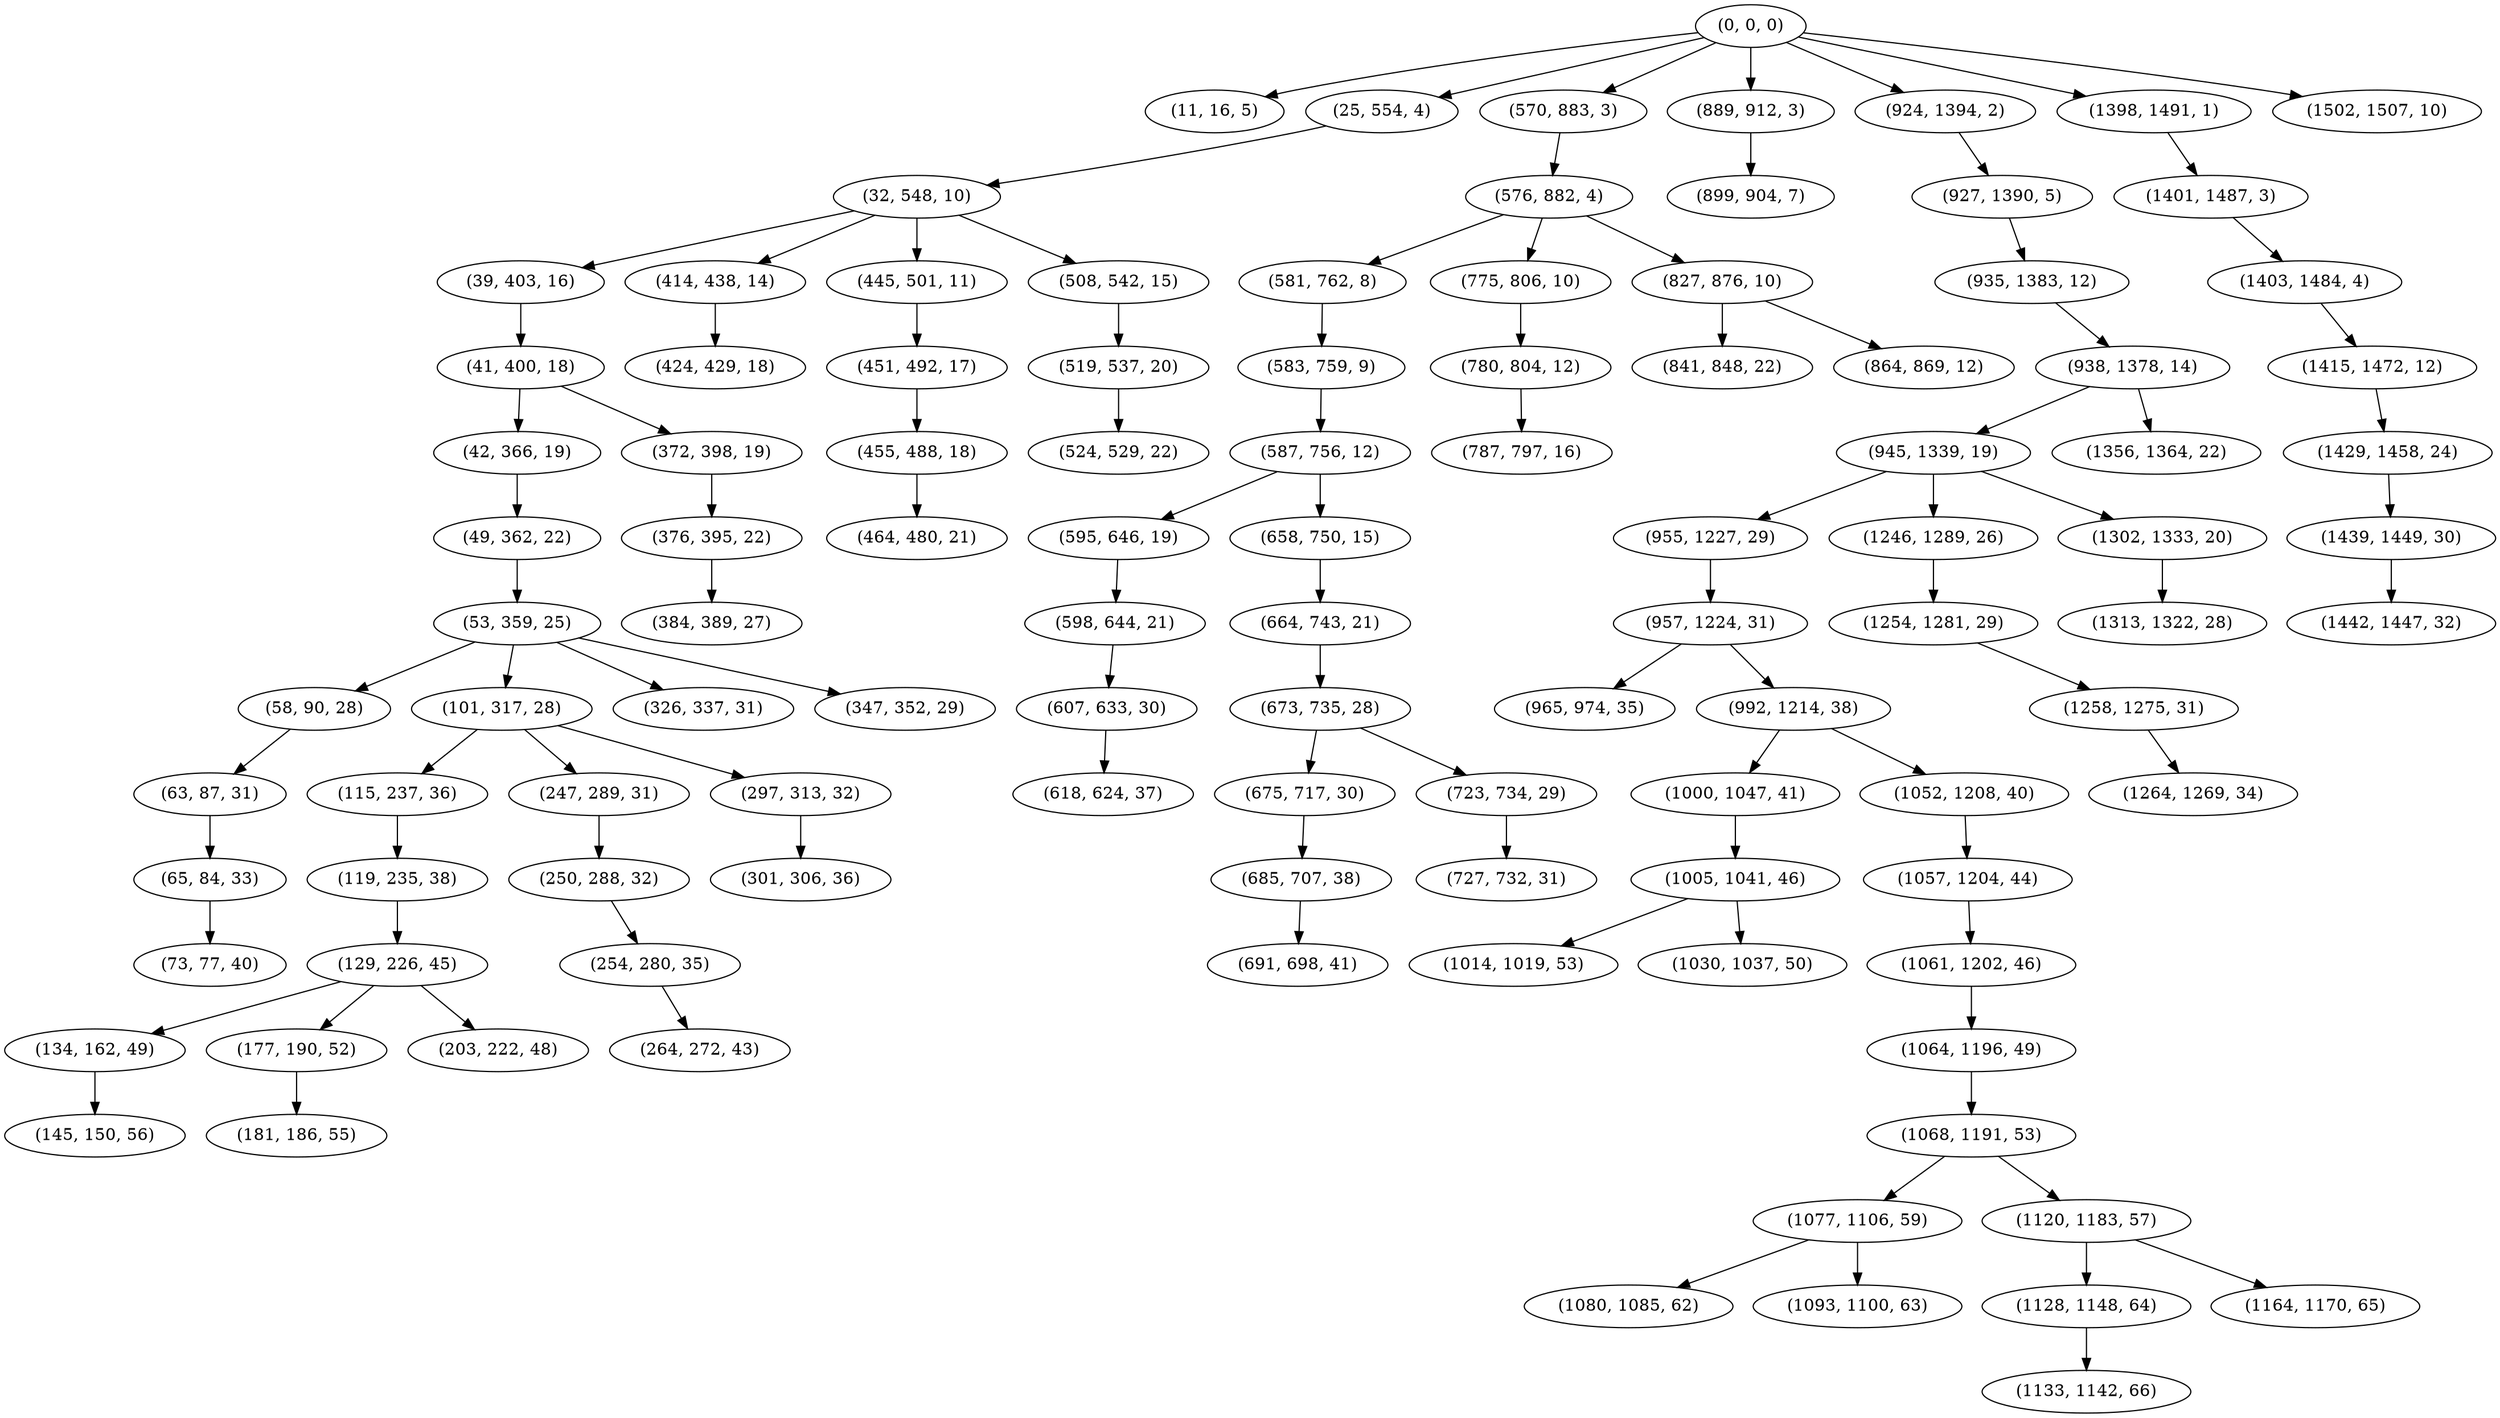 digraph tree {
    "(0, 0, 0)";
    "(11, 16, 5)";
    "(25, 554, 4)";
    "(32, 548, 10)";
    "(39, 403, 16)";
    "(41, 400, 18)";
    "(42, 366, 19)";
    "(49, 362, 22)";
    "(53, 359, 25)";
    "(58, 90, 28)";
    "(63, 87, 31)";
    "(65, 84, 33)";
    "(73, 77, 40)";
    "(101, 317, 28)";
    "(115, 237, 36)";
    "(119, 235, 38)";
    "(129, 226, 45)";
    "(134, 162, 49)";
    "(145, 150, 56)";
    "(177, 190, 52)";
    "(181, 186, 55)";
    "(203, 222, 48)";
    "(247, 289, 31)";
    "(250, 288, 32)";
    "(254, 280, 35)";
    "(264, 272, 43)";
    "(297, 313, 32)";
    "(301, 306, 36)";
    "(326, 337, 31)";
    "(347, 352, 29)";
    "(372, 398, 19)";
    "(376, 395, 22)";
    "(384, 389, 27)";
    "(414, 438, 14)";
    "(424, 429, 18)";
    "(445, 501, 11)";
    "(451, 492, 17)";
    "(455, 488, 18)";
    "(464, 480, 21)";
    "(508, 542, 15)";
    "(519, 537, 20)";
    "(524, 529, 22)";
    "(570, 883, 3)";
    "(576, 882, 4)";
    "(581, 762, 8)";
    "(583, 759, 9)";
    "(587, 756, 12)";
    "(595, 646, 19)";
    "(598, 644, 21)";
    "(607, 633, 30)";
    "(618, 624, 37)";
    "(658, 750, 15)";
    "(664, 743, 21)";
    "(673, 735, 28)";
    "(675, 717, 30)";
    "(685, 707, 38)";
    "(691, 698, 41)";
    "(723, 734, 29)";
    "(727, 732, 31)";
    "(775, 806, 10)";
    "(780, 804, 12)";
    "(787, 797, 16)";
    "(827, 876, 10)";
    "(841, 848, 22)";
    "(864, 869, 12)";
    "(889, 912, 3)";
    "(899, 904, 7)";
    "(924, 1394, 2)";
    "(927, 1390, 5)";
    "(935, 1383, 12)";
    "(938, 1378, 14)";
    "(945, 1339, 19)";
    "(955, 1227, 29)";
    "(957, 1224, 31)";
    "(965, 974, 35)";
    "(992, 1214, 38)";
    "(1000, 1047, 41)";
    "(1005, 1041, 46)";
    "(1014, 1019, 53)";
    "(1030, 1037, 50)";
    "(1052, 1208, 40)";
    "(1057, 1204, 44)";
    "(1061, 1202, 46)";
    "(1064, 1196, 49)";
    "(1068, 1191, 53)";
    "(1077, 1106, 59)";
    "(1080, 1085, 62)";
    "(1093, 1100, 63)";
    "(1120, 1183, 57)";
    "(1128, 1148, 64)";
    "(1133, 1142, 66)";
    "(1164, 1170, 65)";
    "(1246, 1289, 26)";
    "(1254, 1281, 29)";
    "(1258, 1275, 31)";
    "(1264, 1269, 34)";
    "(1302, 1333, 20)";
    "(1313, 1322, 28)";
    "(1356, 1364, 22)";
    "(1398, 1491, 1)";
    "(1401, 1487, 3)";
    "(1403, 1484, 4)";
    "(1415, 1472, 12)";
    "(1429, 1458, 24)";
    "(1439, 1449, 30)";
    "(1442, 1447, 32)";
    "(1502, 1507, 10)";
    "(0, 0, 0)" -> "(11, 16, 5)";
    "(0, 0, 0)" -> "(25, 554, 4)";
    "(0, 0, 0)" -> "(570, 883, 3)";
    "(0, 0, 0)" -> "(889, 912, 3)";
    "(0, 0, 0)" -> "(924, 1394, 2)";
    "(0, 0, 0)" -> "(1398, 1491, 1)";
    "(0, 0, 0)" -> "(1502, 1507, 10)";
    "(25, 554, 4)" -> "(32, 548, 10)";
    "(32, 548, 10)" -> "(39, 403, 16)";
    "(32, 548, 10)" -> "(414, 438, 14)";
    "(32, 548, 10)" -> "(445, 501, 11)";
    "(32, 548, 10)" -> "(508, 542, 15)";
    "(39, 403, 16)" -> "(41, 400, 18)";
    "(41, 400, 18)" -> "(42, 366, 19)";
    "(41, 400, 18)" -> "(372, 398, 19)";
    "(42, 366, 19)" -> "(49, 362, 22)";
    "(49, 362, 22)" -> "(53, 359, 25)";
    "(53, 359, 25)" -> "(58, 90, 28)";
    "(53, 359, 25)" -> "(101, 317, 28)";
    "(53, 359, 25)" -> "(326, 337, 31)";
    "(53, 359, 25)" -> "(347, 352, 29)";
    "(58, 90, 28)" -> "(63, 87, 31)";
    "(63, 87, 31)" -> "(65, 84, 33)";
    "(65, 84, 33)" -> "(73, 77, 40)";
    "(101, 317, 28)" -> "(115, 237, 36)";
    "(101, 317, 28)" -> "(247, 289, 31)";
    "(101, 317, 28)" -> "(297, 313, 32)";
    "(115, 237, 36)" -> "(119, 235, 38)";
    "(119, 235, 38)" -> "(129, 226, 45)";
    "(129, 226, 45)" -> "(134, 162, 49)";
    "(129, 226, 45)" -> "(177, 190, 52)";
    "(129, 226, 45)" -> "(203, 222, 48)";
    "(134, 162, 49)" -> "(145, 150, 56)";
    "(177, 190, 52)" -> "(181, 186, 55)";
    "(247, 289, 31)" -> "(250, 288, 32)";
    "(250, 288, 32)" -> "(254, 280, 35)";
    "(254, 280, 35)" -> "(264, 272, 43)";
    "(297, 313, 32)" -> "(301, 306, 36)";
    "(372, 398, 19)" -> "(376, 395, 22)";
    "(376, 395, 22)" -> "(384, 389, 27)";
    "(414, 438, 14)" -> "(424, 429, 18)";
    "(445, 501, 11)" -> "(451, 492, 17)";
    "(451, 492, 17)" -> "(455, 488, 18)";
    "(455, 488, 18)" -> "(464, 480, 21)";
    "(508, 542, 15)" -> "(519, 537, 20)";
    "(519, 537, 20)" -> "(524, 529, 22)";
    "(570, 883, 3)" -> "(576, 882, 4)";
    "(576, 882, 4)" -> "(581, 762, 8)";
    "(576, 882, 4)" -> "(775, 806, 10)";
    "(576, 882, 4)" -> "(827, 876, 10)";
    "(581, 762, 8)" -> "(583, 759, 9)";
    "(583, 759, 9)" -> "(587, 756, 12)";
    "(587, 756, 12)" -> "(595, 646, 19)";
    "(587, 756, 12)" -> "(658, 750, 15)";
    "(595, 646, 19)" -> "(598, 644, 21)";
    "(598, 644, 21)" -> "(607, 633, 30)";
    "(607, 633, 30)" -> "(618, 624, 37)";
    "(658, 750, 15)" -> "(664, 743, 21)";
    "(664, 743, 21)" -> "(673, 735, 28)";
    "(673, 735, 28)" -> "(675, 717, 30)";
    "(673, 735, 28)" -> "(723, 734, 29)";
    "(675, 717, 30)" -> "(685, 707, 38)";
    "(685, 707, 38)" -> "(691, 698, 41)";
    "(723, 734, 29)" -> "(727, 732, 31)";
    "(775, 806, 10)" -> "(780, 804, 12)";
    "(780, 804, 12)" -> "(787, 797, 16)";
    "(827, 876, 10)" -> "(841, 848, 22)";
    "(827, 876, 10)" -> "(864, 869, 12)";
    "(889, 912, 3)" -> "(899, 904, 7)";
    "(924, 1394, 2)" -> "(927, 1390, 5)";
    "(927, 1390, 5)" -> "(935, 1383, 12)";
    "(935, 1383, 12)" -> "(938, 1378, 14)";
    "(938, 1378, 14)" -> "(945, 1339, 19)";
    "(938, 1378, 14)" -> "(1356, 1364, 22)";
    "(945, 1339, 19)" -> "(955, 1227, 29)";
    "(945, 1339, 19)" -> "(1246, 1289, 26)";
    "(945, 1339, 19)" -> "(1302, 1333, 20)";
    "(955, 1227, 29)" -> "(957, 1224, 31)";
    "(957, 1224, 31)" -> "(965, 974, 35)";
    "(957, 1224, 31)" -> "(992, 1214, 38)";
    "(992, 1214, 38)" -> "(1000, 1047, 41)";
    "(992, 1214, 38)" -> "(1052, 1208, 40)";
    "(1000, 1047, 41)" -> "(1005, 1041, 46)";
    "(1005, 1041, 46)" -> "(1014, 1019, 53)";
    "(1005, 1041, 46)" -> "(1030, 1037, 50)";
    "(1052, 1208, 40)" -> "(1057, 1204, 44)";
    "(1057, 1204, 44)" -> "(1061, 1202, 46)";
    "(1061, 1202, 46)" -> "(1064, 1196, 49)";
    "(1064, 1196, 49)" -> "(1068, 1191, 53)";
    "(1068, 1191, 53)" -> "(1077, 1106, 59)";
    "(1068, 1191, 53)" -> "(1120, 1183, 57)";
    "(1077, 1106, 59)" -> "(1080, 1085, 62)";
    "(1077, 1106, 59)" -> "(1093, 1100, 63)";
    "(1120, 1183, 57)" -> "(1128, 1148, 64)";
    "(1120, 1183, 57)" -> "(1164, 1170, 65)";
    "(1128, 1148, 64)" -> "(1133, 1142, 66)";
    "(1246, 1289, 26)" -> "(1254, 1281, 29)";
    "(1254, 1281, 29)" -> "(1258, 1275, 31)";
    "(1258, 1275, 31)" -> "(1264, 1269, 34)";
    "(1302, 1333, 20)" -> "(1313, 1322, 28)";
    "(1398, 1491, 1)" -> "(1401, 1487, 3)";
    "(1401, 1487, 3)" -> "(1403, 1484, 4)";
    "(1403, 1484, 4)" -> "(1415, 1472, 12)";
    "(1415, 1472, 12)" -> "(1429, 1458, 24)";
    "(1429, 1458, 24)" -> "(1439, 1449, 30)";
    "(1439, 1449, 30)" -> "(1442, 1447, 32)";
}
